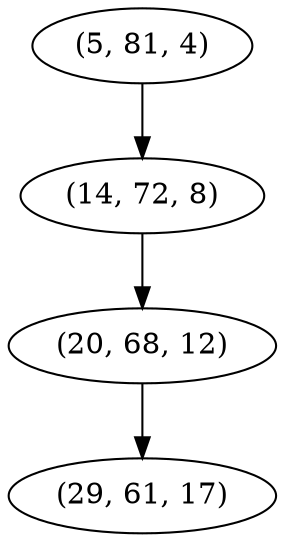 digraph tree {
    "(5, 81, 4)";
    "(14, 72, 8)";
    "(20, 68, 12)";
    "(29, 61, 17)";
    "(5, 81, 4)" -> "(14, 72, 8)";
    "(14, 72, 8)" -> "(20, 68, 12)";
    "(20, 68, 12)" -> "(29, 61, 17)";
}
